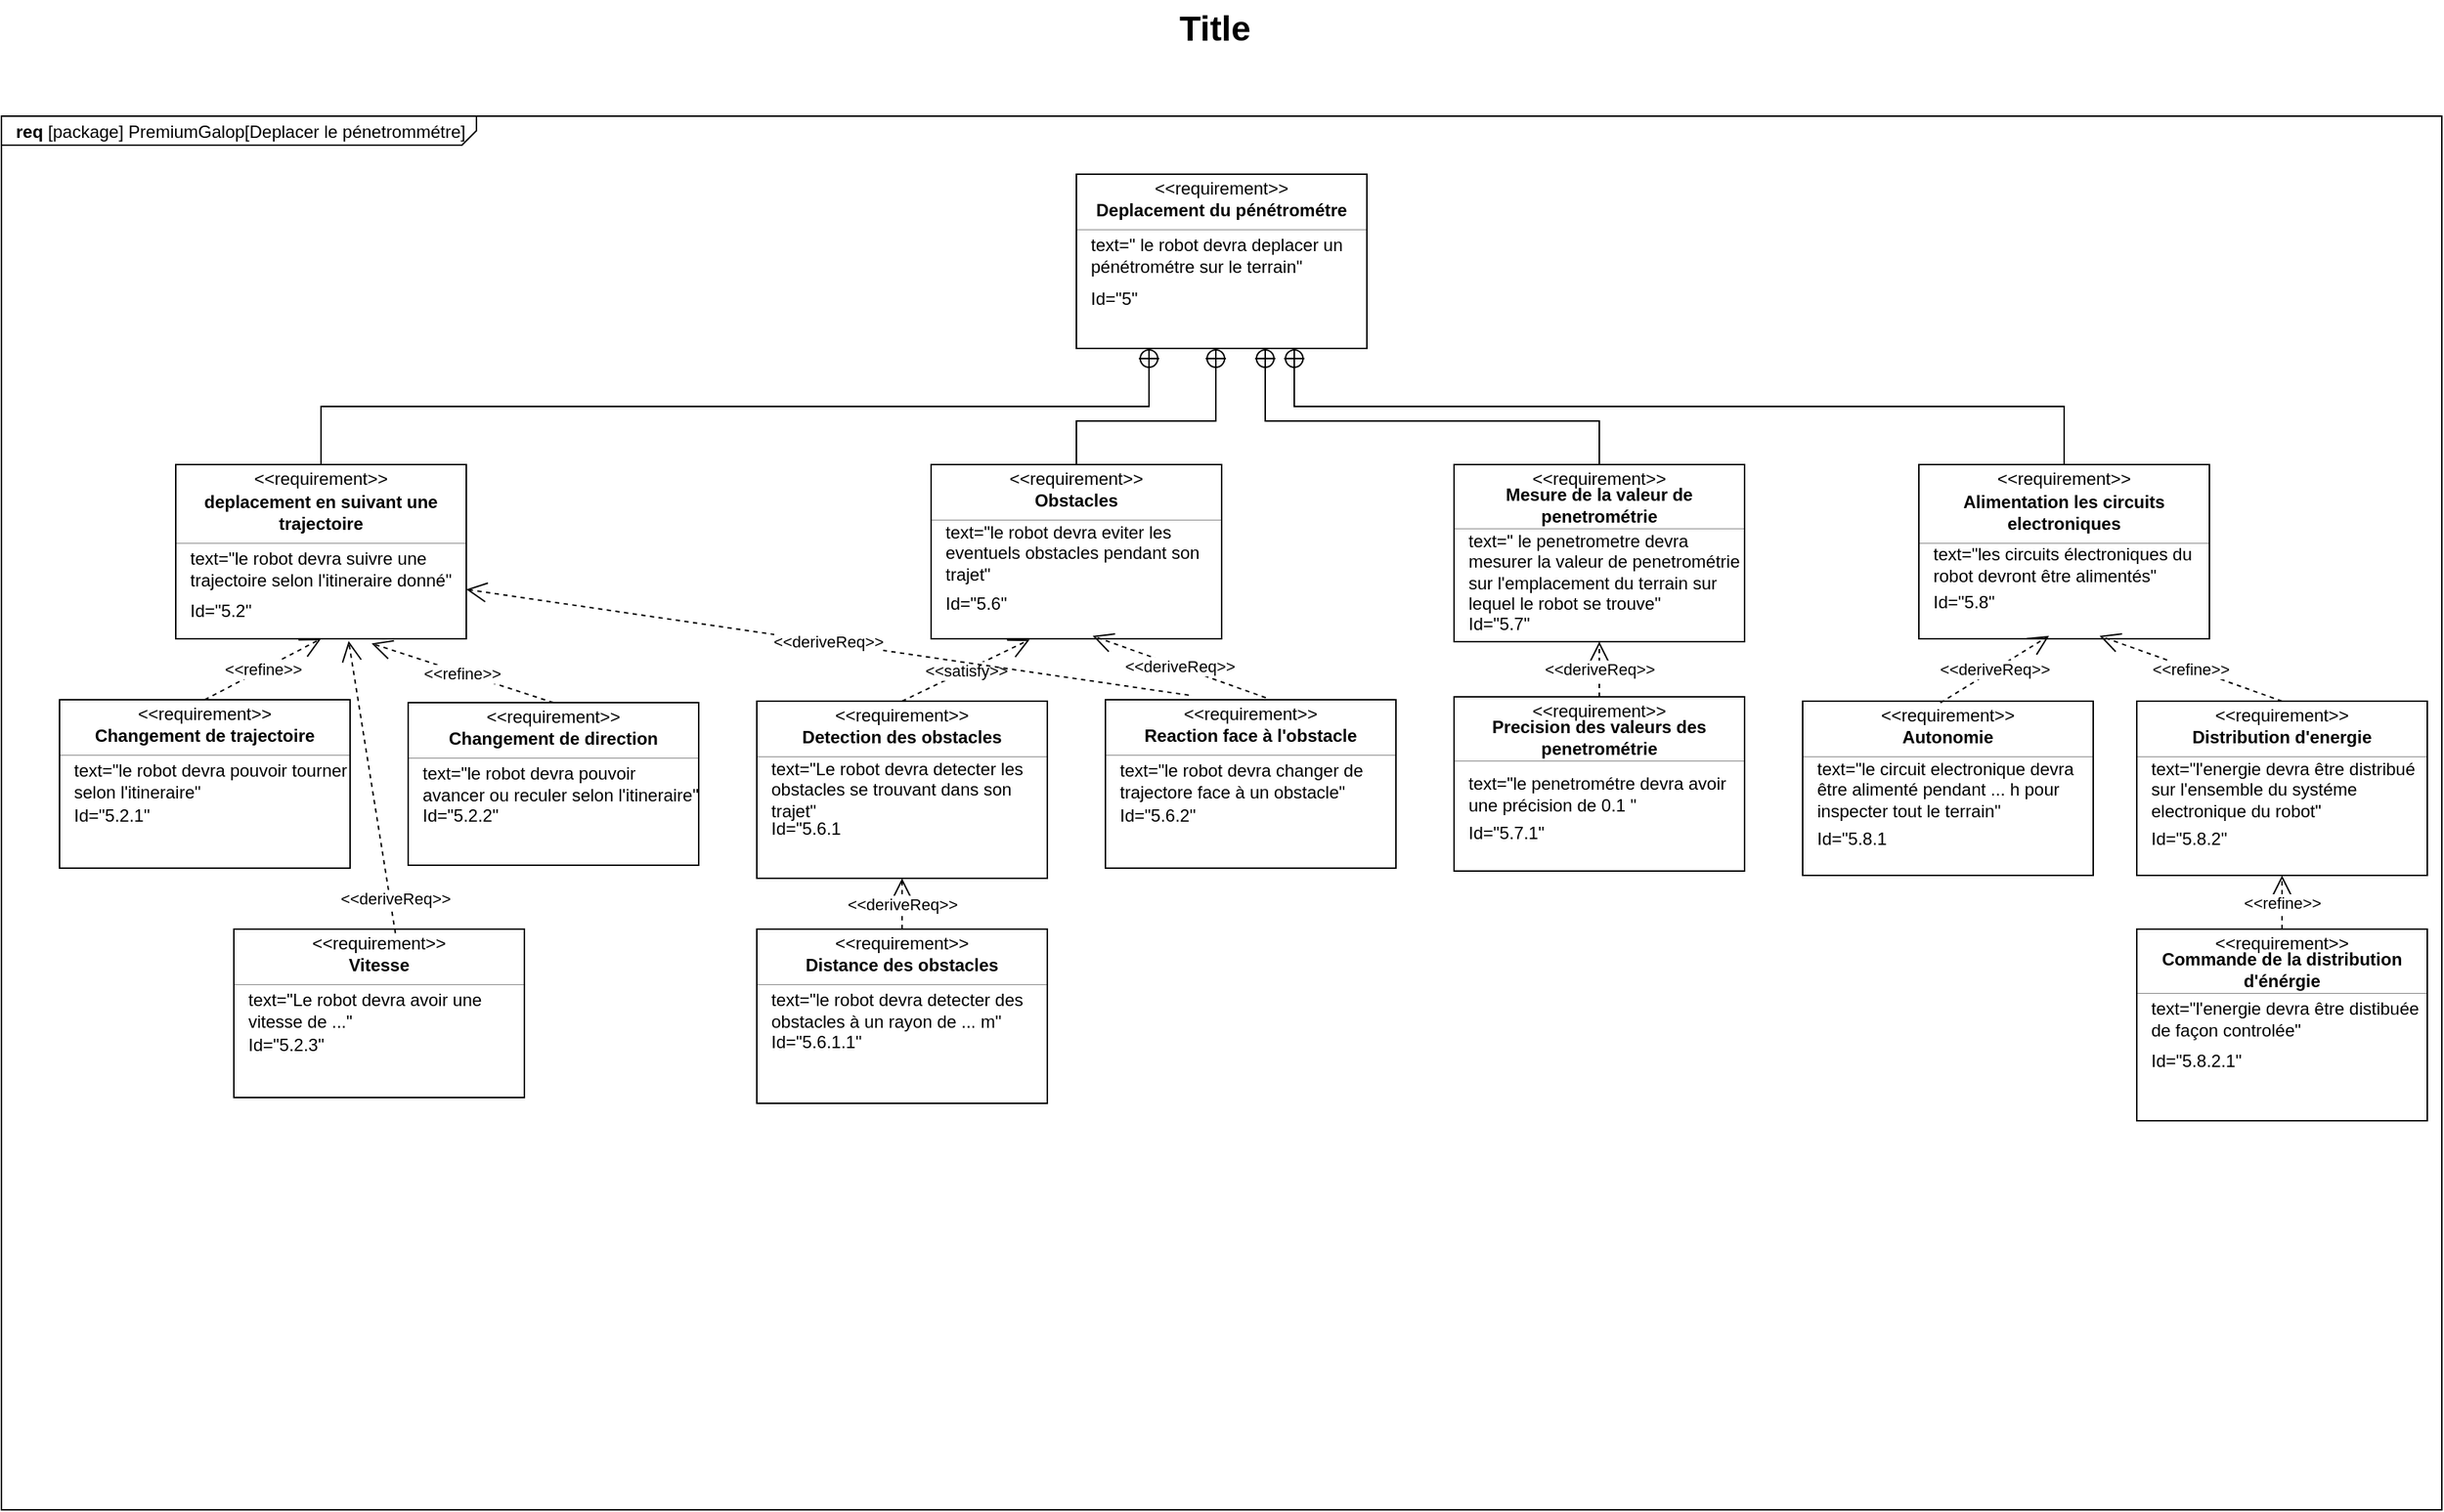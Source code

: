 <mxfile version="26.0.6">
  <diagram name="Page-1" id="929967ad-93f9-6ef4-fab6-5d389245f69c">
    <mxGraphModel dx="1674" dy="772" grid="1" gridSize="10" guides="1" tooltips="1" connect="1" arrows="1" fold="1" page="1" pageScale="1.5" pageWidth="1169" pageHeight="826" background="none" math="0" shadow="0">
      <root>
        <mxCell id="0" style=";html=1;" />
        <mxCell id="1" style=";html=1;" parent="0" />
        <mxCell id="1672d66443f91eb5-1" value="&lt;p style=&quot;margin: 0px ; margin-top: 4px ; margin-left: 10px ; text-align: left&quot;&gt;&lt;b&gt;req&lt;/b&gt;&amp;nbsp;[package] PremiumGalop[Deplacer le pénetrommétre]&lt;/p&gt;" style="html=1;strokeWidth=1;shape=mxgraph.sysml.package;html=1;overflow=fill;whiteSpace=wrap;fillColor=none;gradientColor=none;fontSize=12;align=center;labelX=327.64;" parent="1" vertex="1">
          <mxGeometry x="40" y="120" width="1680" height="960" as="geometry" />
        </mxCell>
        <mxCell id="1672d66443f91eb5-23" value="Title" style="text;strokeColor=none;fillColor=none;html=1;fontSize=24;fontStyle=1;verticalAlign=middle;align=center;" parent="1" vertex="1">
          <mxGeometry x="120" y="40" width="1510" height="40" as="geometry" />
        </mxCell>
        <mxCell id="hHE1MnVIrnI3_nqOoeLc-1" value="" style="fontStyle=1;align=center;verticalAlign=middle;childLayout=stackLayout;horizontal=1;horizontalStack=0;resizeParent=1;resizeParentMax=0;resizeLast=0;marginBottom=0;" parent="1" vertex="1">
          <mxGeometry x="780" y="160" width="200" height="120" as="geometry" />
        </mxCell>
        <mxCell id="hHE1MnVIrnI3_nqOoeLc-2" value="&amp;lt;&amp;lt;requirement&amp;gt;&amp;gt;" style="html=1;align=center;spacing=0;verticalAlign=middle;strokeColor=none;fillColor=none;whiteSpace=wrap;spacingTop=3;" parent="hHE1MnVIrnI3_nqOoeLc-1" vertex="1">
          <mxGeometry width="200" height="16" as="geometry" />
        </mxCell>
        <mxCell id="hHE1MnVIrnI3_nqOoeLc-3" value="Deplacement du pénétrométre" style="html=1;align=center;spacing=0;verticalAlign=middle;strokeColor=none;fillColor=none;whiteSpace=wrap;fontStyle=1" parent="hHE1MnVIrnI3_nqOoeLc-1" vertex="1">
          <mxGeometry y="16" width="200" height="18" as="geometry" />
        </mxCell>
        <mxCell id="hHE1MnVIrnI3_nqOoeLc-4" value="" style="line;strokeWidth=0.25;fillColor=none;align=left;verticalAlign=middle;spacingTop=-1;spacingLeft=3;spacingRight=3;rotatable=0;labelPosition=right;points=[];portConstraint=eastwest;" parent="hHE1MnVIrnI3_nqOoeLc-1" vertex="1">
          <mxGeometry y="34" width="200" height="8" as="geometry" />
        </mxCell>
        <mxCell id="hHE1MnVIrnI3_nqOoeLc-5" value="text=&quot; le robot devra deplacer un pénétrométre sur le terrain&quot;" style="html=1;align=left;spacing=0;verticalAlign=middle;strokeColor=none;fillColor=none;whiteSpace=wrap;spacingLeft=10;" parent="hHE1MnVIrnI3_nqOoeLc-1" vertex="1">
          <mxGeometry y="42" width="200" height="28" as="geometry" />
        </mxCell>
        <mxCell id="hHE1MnVIrnI3_nqOoeLc-6" value="Id=&quot;5&quot;" style="html=1;align=left;spacing=0;verticalAlign=middle;strokeColor=none;fillColor=none;whiteSpace=wrap;spacingLeft=10;" parent="hHE1MnVIrnI3_nqOoeLc-1" vertex="1">
          <mxGeometry y="70" width="200" height="32" as="geometry" />
        </mxCell>
        <mxCell id="hHE1MnVIrnI3_nqOoeLc-7" value="" style="html=1;align=center;spacing=0;verticalAlign=middle;strokeColor=none;fillColor=none;whiteSpace=wrap;" parent="hHE1MnVIrnI3_nqOoeLc-1" vertex="1">
          <mxGeometry y="102" width="200" height="18" as="geometry" />
        </mxCell>
        <mxCell id="hHE1MnVIrnI3_nqOoeLc-8" value="" style="fontStyle=1;align=center;verticalAlign=middle;childLayout=stackLayout;horizontal=1;horizontalStack=0;resizeParent=1;resizeParentMax=0;resizeLast=0;marginBottom=0;" parent="1" vertex="1">
          <mxGeometry x="160" y="360" width="200" height="120" as="geometry" />
        </mxCell>
        <mxCell id="hHE1MnVIrnI3_nqOoeLc-9" value="&amp;lt;&amp;lt;requirement&amp;gt;&amp;gt;" style="html=1;align=center;spacing=0;verticalAlign=middle;strokeColor=none;fillColor=none;whiteSpace=wrap;spacingTop=3;" parent="hHE1MnVIrnI3_nqOoeLc-8" vertex="1">
          <mxGeometry width="200" height="16" as="geometry" />
        </mxCell>
        <mxCell id="hHE1MnVIrnI3_nqOoeLc-10" value="deplacement en suivant une trajectoire" style="html=1;align=center;spacing=0;verticalAlign=middle;strokeColor=none;fillColor=none;whiteSpace=wrap;fontStyle=1" parent="hHE1MnVIrnI3_nqOoeLc-8" vertex="1">
          <mxGeometry y="16" width="200" height="34" as="geometry" />
        </mxCell>
        <mxCell id="hHE1MnVIrnI3_nqOoeLc-11" value="" style="line;strokeWidth=0.25;fillColor=none;align=left;verticalAlign=middle;spacingTop=-1;spacingLeft=3;spacingRight=3;rotatable=0;labelPosition=right;points=[];portConstraint=eastwest;" parent="hHE1MnVIrnI3_nqOoeLc-8" vertex="1">
          <mxGeometry y="50" width="200" height="8" as="geometry" />
        </mxCell>
        <mxCell id="hHE1MnVIrnI3_nqOoeLc-12" value="text=&quot;le robot devra suivre une trajectoire selon l&#39;itineraire donné&quot;" style="html=1;align=left;spacing=0;verticalAlign=middle;strokeColor=none;fillColor=none;whiteSpace=wrap;spacingLeft=10;" parent="hHE1MnVIrnI3_nqOoeLc-8" vertex="1">
          <mxGeometry y="58" width="200" height="28" as="geometry" />
        </mxCell>
        <mxCell id="hHE1MnVIrnI3_nqOoeLc-13" value="Id=&quot;5.2&quot;" style="html=1;align=left;spacing=0;verticalAlign=middle;strokeColor=none;fillColor=none;whiteSpace=wrap;spacingLeft=10;" parent="hHE1MnVIrnI3_nqOoeLc-8" vertex="1">
          <mxGeometry y="86" width="200" height="30" as="geometry" />
        </mxCell>
        <mxCell id="hHE1MnVIrnI3_nqOoeLc-14" value="" style="html=1;align=center;spacing=0;verticalAlign=middle;strokeColor=none;fillColor=none;whiteSpace=wrap;" parent="hHE1MnVIrnI3_nqOoeLc-8" vertex="1">
          <mxGeometry y="116" width="200" height="4" as="geometry" />
        </mxCell>
        <mxCell id="hHE1MnVIrnI3_nqOoeLc-15" value="" style="fontStyle=1;align=center;verticalAlign=middle;childLayout=stackLayout;horizontal=1;horizontalStack=0;resizeParent=1;resizeParentMax=0;resizeLast=0;marginBottom=0;" parent="1" vertex="1">
          <mxGeometry x="680" y="360" width="200" height="120" as="geometry" />
        </mxCell>
        <mxCell id="hHE1MnVIrnI3_nqOoeLc-16" value="&amp;lt;&amp;lt;requirement&amp;gt;&amp;gt;" style="html=1;align=center;spacing=0;verticalAlign=middle;strokeColor=none;fillColor=none;whiteSpace=wrap;spacingTop=3;" parent="hHE1MnVIrnI3_nqOoeLc-15" vertex="1">
          <mxGeometry width="200" height="16" as="geometry" />
        </mxCell>
        <mxCell id="hHE1MnVIrnI3_nqOoeLc-17" value="Obstacles" style="html=1;align=center;spacing=0;verticalAlign=middle;strokeColor=none;fillColor=none;whiteSpace=wrap;fontStyle=1" parent="hHE1MnVIrnI3_nqOoeLc-15" vertex="1">
          <mxGeometry y="16" width="200" height="18" as="geometry" />
        </mxCell>
        <mxCell id="hHE1MnVIrnI3_nqOoeLc-18" value="" style="line;strokeWidth=0.25;fillColor=none;align=left;verticalAlign=middle;spacingTop=-1;spacingLeft=3;spacingRight=3;rotatable=0;labelPosition=right;points=[];portConstraint=eastwest;" parent="hHE1MnVIrnI3_nqOoeLc-15" vertex="1">
          <mxGeometry y="34" width="200" height="8" as="geometry" />
        </mxCell>
        <mxCell id="hHE1MnVIrnI3_nqOoeLc-19" value="text=&quot;le robot devra eviter les eventuels obstacles pendant son trajet&quot;" style="html=1;align=left;spacing=0;verticalAlign=middle;strokeColor=none;fillColor=none;whiteSpace=wrap;spacingLeft=10;" parent="hHE1MnVIrnI3_nqOoeLc-15" vertex="1">
          <mxGeometry y="42" width="200" height="38" as="geometry" />
        </mxCell>
        <mxCell id="hHE1MnVIrnI3_nqOoeLc-20" value="Id=&quot;5.6&quot;" style="html=1;align=left;spacing=0;verticalAlign=middle;strokeColor=none;fillColor=none;whiteSpace=wrap;spacingLeft=10;" parent="hHE1MnVIrnI3_nqOoeLc-15" vertex="1">
          <mxGeometry y="80" width="200" height="32" as="geometry" />
        </mxCell>
        <mxCell id="hHE1MnVIrnI3_nqOoeLc-21" value="" style="html=1;align=center;spacing=0;verticalAlign=middle;strokeColor=none;fillColor=none;whiteSpace=wrap;" parent="hHE1MnVIrnI3_nqOoeLc-15" vertex="1">
          <mxGeometry y="112" width="200" height="8" as="geometry" />
        </mxCell>
        <mxCell id="hHE1MnVIrnI3_nqOoeLc-22" value="" style="fontStyle=1;align=center;verticalAlign=middle;childLayout=stackLayout;horizontal=1;horizontalStack=0;resizeParent=1;resizeParentMax=0;resizeLast=0;marginBottom=0;" parent="1" vertex="1">
          <mxGeometry x="1040" y="360" width="200" height="122" as="geometry" />
        </mxCell>
        <mxCell id="hHE1MnVIrnI3_nqOoeLc-23" value="&amp;lt;&amp;lt;requirement&amp;gt;&amp;gt;" style="html=1;align=center;spacing=0;verticalAlign=middle;strokeColor=none;fillColor=none;whiteSpace=wrap;spacingTop=3;" parent="hHE1MnVIrnI3_nqOoeLc-22" vertex="1">
          <mxGeometry width="200" height="16" as="geometry" />
        </mxCell>
        <mxCell id="hHE1MnVIrnI3_nqOoeLc-24" value="Mesure de la valeur de penetrométrie" style="html=1;align=center;spacing=0;verticalAlign=middle;strokeColor=none;fillColor=none;whiteSpace=wrap;fontStyle=1" parent="hHE1MnVIrnI3_nqOoeLc-22" vertex="1">
          <mxGeometry y="16" width="200" height="24" as="geometry" />
        </mxCell>
        <mxCell id="hHE1MnVIrnI3_nqOoeLc-25" value="" style="line;strokeWidth=0.25;fillColor=none;align=left;verticalAlign=middle;spacingTop=-1;spacingLeft=3;spacingRight=3;rotatable=0;labelPosition=right;points=[];portConstraint=eastwest;" parent="hHE1MnVIrnI3_nqOoeLc-22" vertex="1">
          <mxGeometry y="40" width="200" height="8" as="geometry" />
        </mxCell>
        <mxCell id="hHE1MnVIrnI3_nqOoeLc-26" value="text=&quot; le penetrometre devra mesurer la valeur de penetrométrie sur l&#39;emplacement du terrain sur lequel le robot se trouve&quot;" style="html=1;align=left;spacing=0;verticalAlign=middle;strokeColor=none;fillColor=none;whiteSpace=wrap;spacingLeft=10;" parent="hHE1MnVIrnI3_nqOoeLc-22" vertex="1">
          <mxGeometry y="48" width="200" height="52" as="geometry" />
        </mxCell>
        <mxCell id="hHE1MnVIrnI3_nqOoeLc-27" value="Id=&quot;5.7&quot;" style="html=1;align=left;spacing=0;verticalAlign=middle;strokeColor=none;fillColor=none;whiteSpace=wrap;spacingLeft=10;" parent="hHE1MnVIrnI3_nqOoeLc-22" vertex="1">
          <mxGeometry y="100" width="200" height="20" as="geometry" />
        </mxCell>
        <mxCell id="hHE1MnVIrnI3_nqOoeLc-28" value="" style="html=1;align=center;spacing=0;verticalAlign=middle;strokeColor=none;fillColor=none;whiteSpace=wrap;" parent="hHE1MnVIrnI3_nqOoeLc-22" vertex="1">
          <mxGeometry y="120" width="200" height="2" as="geometry" />
        </mxCell>
        <mxCell id="hHE1MnVIrnI3_nqOoeLc-30" value="" style="fontStyle=1;align=center;verticalAlign=middle;childLayout=stackLayout;horizontal=1;horizontalStack=0;resizeParent=1;resizeParentMax=0;resizeLast=0;marginBottom=0;" parent="1" vertex="1">
          <mxGeometry x="1360" y="360" width="200" height="120" as="geometry" />
        </mxCell>
        <mxCell id="hHE1MnVIrnI3_nqOoeLc-31" value="&amp;lt;&amp;lt;requirement&amp;gt;&amp;gt;" style="html=1;align=center;spacing=0;verticalAlign=middle;strokeColor=none;fillColor=none;whiteSpace=wrap;spacingTop=3;" parent="hHE1MnVIrnI3_nqOoeLc-30" vertex="1">
          <mxGeometry width="200" height="16" as="geometry" />
        </mxCell>
        <mxCell id="hHE1MnVIrnI3_nqOoeLc-32" value="Alimentation les circuits electroniques" style="html=1;align=center;spacing=0;verticalAlign=middle;strokeColor=none;fillColor=none;whiteSpace=wrap;fontStyle=1" parent="hHE1MnVIrnI3_nqOoeLc-30" vertex="1">
          <mxGeometry y="16" width="200" height="34" as="geometry" />
        </mxCell>
        <mxCell id="hHE1MnVIrnI3_nqOoeLc-33" value="" style="line;strokeWidth=0.25;fillColor=none;align=left;verticalAlign=middle;spacingTop=-1;spacingLeft=3;spacingRight=3;rotatable=0;labelPosition=right;points=[];portConstraint=eastwest;" parent="hHE1MnVIrnI3_nqOoeLc-30" vertex="1">
          <mxGeometry y="50" width="200" height="8" as="geometry" />
        </mxCell>
        <mxCell id="hHE1MnVIrnI3_nqOoeLc-34" value="text=&quot;les circuits électroniques du robot devront être alimentés&quot;" style="html=1;align=left;spacing=0;verticalAlign=middle;strokeColor=none;fillColor=none;whiteSpace=wrap;spacingLeft=10;" parent="hHE1MnVIrnI3_nqOoeLc-30" vertex="1">
          <mxGeometry y="58" width="200" height="22" as="geometry" />
        </mxCell>
        <mxCell id="hHE1MnVIrnI3_nqOoeLc-35" value="Id=&quot;5.8&quot;" style="html=1;align=left;spacing=0;verticalAlign=middle;strokeColor=none;fillColor=none;whiteSpace=wrap;spacingLeft=10;" parent="hHE1MnVIrnI3_nqOoeLc-30" vertex="1">
          <mxGeometry y="80" width="200" height="30" as="geometry" />
        </mxCell>
        <mxCell id="hHE1MnVIrnI3_nqOoeLc-36" value="" style="html=1;align=center;spacing=0;verticalAlign=middle;strokeColor=none;fillColor=none;whiteSpace=wrap;" parent="hHE1MnVIrnI3_nqOoeLc-30" vertex="1">
          <mxGeometry y="110" width="200" height="10" as="geometry" />
        </mxCell>
        <mxCell id="hHE1MnVIrnI3_nqOoeLc-38" value="" style="fontStyle=1;align=center;verticalAlign=middle;childLayout=stackLayout;horizontal=1;horizontalStack=0;resizeParent=1;resizeParentMax=0;resizeLast=0;marginBottom=0;" parent="1" vertex="1">
          <mxGeometry x="560" y="680" width="200" height="120" as="geometry" />
        </mxCell>
        <mxCell id="hHE1MnVIrnI3_nqOoeLc-39" value="&amp;lt;&amp;lt;requirement&amp;gt;&amp;gt;" style="html=1;align=center;spacing=0;verticalAlign=middle;strokeColor=none;fillColor=none;whiteSpace=wrap;spacingTop=3;" parent="hHE1MnVIrnI3_nqOoeLc-38" vertex="1">
          <mxGeometry width="200" height="16" as="geometry" />
        </mxCell>
        <mxCell id="hHE1MnVIrnI3_nqOoeLc-40" value="Distance des obstacles" style="html=1;align=center;spacing=0;verticalAlign=middle;strokeColor=none;fillColor=none;whiteSpace=wrap;fontStyle=1" parent="hHE1MnVIrnI3_nqOoeLc-38" vertex="1">
          <mxGeometry y="16" width="200" height="18" as="geometry" />
        </mxCell>
        <mxCell id="hHE1MnVIrnI3_nqOoeLc-41" value="" style="line;strokeWidth=0.25;fillColor=none;align=left;verticalAlign=middle;spacingTop=-1;spacingLeft=3;spacingRight=3;rotatable=0;labelPosition=right;points=[];portConstraint=eastwest;" parent="hHE1MnVIrnI3_nqOoeLc-38" vertex="1">
          <mxGeometry y="34" width="200" height="8" as="geometry" />
        </mxCell>
        <mxCell id="hHE1MnVIrnI3_nqOoeLc-42" value="text=&quot;le robot devra detecter des obstacles à un rayon de ... m&quot;" style="html=1;align=left;spacing=0;verticalAlign=middle;strokeColor=none;fillColor=none;whiteSpace=wrap;spacingLeft=10;" parent="hHE1MnVIrnI3_nqOoeLc-38" vertex="1">
          <mxGeometry y="42" width="200" height="28" as="geometry" />
        </mxCell>
        <mxCell id="hHE1MnVIrnI3_nqOoeLc-43" value="Id=&quot;5.6.1.1&quot;" style="html=1;align=left;spacing=0;verticalAlign=middle;strokeColor=none;fillColor=none;whiteSpace=wrap;spacingLeft=10;" parent="hHE1MnVIrnI3_nqOoeLc-38" vertex="1">
          <mxGeometry y="70" width="200" height="16" as="geometry" />
        </mxCell>
        <mxCell id="hHE1MnVIrnI3_nqOoeLc-44" value="" style="html=1;align=center;spacing=0;verticalAlign=middle;strokeColor=none;fillColor=none;whiteSpace=wrap;" parent="hHE1MnVIrnI3_nqOoeLc-38" vertex="1">
          <mxGeometry y="86" width="200" height="34" as="geometry" />
        </mxCell>
        <mxCell id="J1DFRAQzbUZdvanrdbl8-56" style="edgeStyle=orthogonalEdgeStyle;rounded=0;orthogonalLoop=1;jettySize=auto;html=1;exitX=0.5;exitY=1;exitDx=0;exitDy=0;" parent="hHE1MnVIrnI3_nqOoeLc-38" source="hHE1MnVIrnI3_nqOoeLc-43" target="hHE1MnVIrnI3_nqOoeLc-43" edge="1">
          <mxGeometry relative="1" as="geometry" />
        </mxCell>
        <mxCell id="hHE1MnVIrnI3_nqOoeLc-45" value="" style="fontStyle=1;align=center;verticalAlign=middle;childLayout=stackLayout;horizontal=1;horizontalStack=0;resizeParent=1;resizeParentMax=0;resizeLast=0;marginBottom=0;" parent="1" vertex="1">
          <mxGeometry x="1040" y="520" width="200" height="120" as="geometry" />
        </mxCell>
        <mxCell id="hHE1MnVIrnI3_nqOoeLc-46" value="&amp;lt;&amp;lt;requirement&amp;gt;&amp;gt;" style="html=1;align=center;spacing=0;verticalAlign=middle;strokeColor=none;fillColor=none;whiteSpace=wrap;spacingTop=3;" parent="hHE1MnVIrnI3_nqOoeLc-45" vertex="1">
          <mxGeometry width="200" height="16" as="geometry" />
        </mxCell>
        <mxCell id="hHE1MnVIrnI3_nqOoeLc-47" value="Precision des valeurs des penetrométrie" style="html=1;align=center;spacing=0;verticalAlign=middle;strokeColor=none;fillColor=none;whiteSpace=wrap;fontStyle=1" parent="hHE1MnVIrnI3_nqOoeLc-45" vertex="1">
          <mxGeometry y="16" width="200" height="24" as="geometry" />
        </mxCell>
        <mxCell id="hHE1MnVIrnI3_nqOoeLc-48" value="" style="line;strokeWidth=0.25;fillColor=none;align=left;verticalAlign=middle;spacingTop=-1;spacingLeft=3;spacingRight=3;rotatable=0;labelPosition=right;points=[];portConstraint=eastwest;" parent="hHE1MnVIrnI3_nqOoeLc-45" vertex="1">
          <mxGeometry y="40" width="200" height="8" as="geometry" />
        </mxCell>
        <mxCell id="hHE1MnVIrnI3_nqOoeLc-49" value="text=&quot;le penetrométre devra avoir une précision de 0.1 &quot;" style="html=1;align=left;spacing=0;verticalAlign=middle;strokeColor=none;fillColor=none;whiteSpace=wrap;spacingLeft=10;" parent="hHE1MnVIrnI3_nqOoeLc-45" vertex="1">
          <mxGeometry y="48" width="200" height="38" as="geometry" />
        </mxCell>
        <mxCell id="hHE1MnVIrnI3_nqOoeLc-50" value="Id=&quot;5.7.1&quot;" style="html=1;align=left;spacing=0;verticalAlign=middle;strokeColor=none;fillColor=none;whiteSpace=wrap;spacingLeft=10;" parent="hHE1MnVIrnI3_nqOoeLc-45" vertex="1">
          <mxGeometry y="86" width="200" height="16" as="geometry" />
        </mxCell>
        <mxCell id="hHE1MnVIrnI3_nqOoeLc-51" value="" style="html=1;align=center;spacing=0;verticalAlign=middle;strokeColor=none;fillColor=none;whiteSpace=wrap;" parent="hHE1MnVIrnI3_nqOoeLc-45" vertex="1">
          <mxGeometry y="102" width="200" height="18" as="geometry" />
        </mxCell>
        <mxCell id="hHE1MnVIrnI3_nqOoeLc-52" value="" style="fontStyle=1;align=center;verticalAlign=middle;childLayout=stackLayout;horizontal=1;horizontalStack=0;resizeParent=1;resizeParentMax=0;resizeLast=0;marginBottom=0;" parent="1" vertex="1">
          <mxGeometry x="560" y="523" width="200" height="122" as="geometry" />
        </mxCell>
        <mxCell id="hHE1MnVIrnI3_nqOoeLc-53" value="&amp;lt;&amp;lt;requirement&amp;gt;&amp;gt;" style="html=1;align=center;spacing=0;verticalAlign=middle;strokeColor=none;fillColor=none;whiteSpace=wrap;spacingTop=3;" parent="hHE1MnVIrnI3_nqOoeLc-52" vertex="1">
          <mxGeometry width="200" height="16" as="geometry" />
        </mxCell>
        <mxCell id="hHE1MnVIrnI3_nqOoeLc-54" value="Detection des obstacles" style="html=1;align=center;spacing=0;verticalAlign=middle;strokeColor=none;fillColor=none;whiteSpace=wrap;fontStyle=1" parent="hHE1MnVIrnI3_nqOoeLc-52" vertex="1">
          <mxGeometry y="16" width="200" height="18" as="geometry" />
        </mxCell>
        <mxCell id="hHE1MnVIrnI3_nqOoeLc-55" value="" style="line;strokeWidth=0.25;fillColor=none;align=left;verticalAlign=middle;spacingTop=-1;spacingLeft=3;spacingRight=3;rotatable=0;labelPosition=right;points=[];portConstraint=eastwest;" parent="hHE1MnVIrnI3_nqOoeLc-52" vertex="1">
          <mxGeometry y="34" width="200" height="8" as="geometry" />
        </mxCell>
        <mxCell id="hHE1MnVIrnI3_nqOoeLc-56" value="text=&quot;Le robot devra detecter les obstacles se trouvant dans son trajet&quot;" style="html=1;align=left;spacing=0;verticalAlign=middle;strokeColor=none;fillColor=none;whiteSpace=wrap;spacingLeft=10;" parent="hHE1MnVIrnI3_nqOoeLc-52" vertex="1">
          <mxGeometry y="42" width="200" height="38" as="geometry" />
        </mxCell>
        <mxCell id="hHE1MnVIrnI3_nqOoeLc-57" value="Id=&quot;5.6.1" style="html=1;align=left;spacing=0;verticalAlign=middle;strokeColor=none;fillColor=none;whiteSpace=wrap;spacingLeft=10;" parent="hHE1MnVIrnI3_nqOoeLc-52" vertex="1">
          <mxGeometry y="80" width="200" height="16" as="geometry" />
        </mxCell>
        <mxCell id="hHE1MnVIrnI3_nqOoeLc-58" value="" style="html=1;align=center;spacing=0;verticalAlign=middle;strokeColor=none;fillColor=none;whiteSpace=wrap;" parent="hHE1MnVIrnI3_nqOoeLc-52" vertex="1">
          <mxGeometry y="96" width="200" height="26" as="geometry" />
        </mxCell>
        <mxCell id="hHE1MnVIrnI3_nqOoeLc-59" value="" style="fontStyle=1;align=center;verticalAlign=middle;childLayout=stackLayout;horizontal=1;horizontalStack=0;resizeParent=1;resizeParentMax=0;resizeLast=0;marginBottom=0;" parent="1" vertex="1">
          <mxGeometry x="80" y="522" width="200" height="116" as="geometry" />
        </mxCell>
        <mxCell id="hHE1MnVIrnI3_nqOoeLc-60" value="&amp;lt;&amp;lt;requirement&amp;gt;&amp;gt;" style="html=1;align=center;spacing=0;verticalAlign=middle;strokeColor=none;fillColor=none;whiteSpace=wrap;spacingTop=3;" parent="hHE1MnVIrnI3_nqOoeLc-59" vertex="1">
          <mxGeometry width="200" height="16" as="geometry" />
        </mxCell>
        <mxCell id="hHE1MnVIrnI3_nqOoeLc-61" value="Changement de trajectoire" style="html=1;align=center;spacing=0;verticalAlign=middle;strokeColor=none;fillColor=none;whiteSpace=wrap;fontStyle=1" parent="hHE1MnVIrnI3_nqOoeLc-59" vertex="1">
          <mxGeometry y="16" width="200" height="18" as="geometry" />
        </mxCell>
        <mxCell id="hHE1MnVIrnI3_nqOoeLc-62" value="" style="line;strokeWidth=0.25;fillColor=none;align=left;verticalAlign=middle;spacingTop=-1;spacingLeft=3;spacingRight=3;rotatable=0;labelPosition=right;points=[];portConstraint=eastwest;" parent="hHE1MnVIrnI3_nqOoeLc-59" vertex="1">
          <mxGeometry y="34" width="200" height="8" as="geometry" />
        </mxCell>
        <mxCell id="hHE1MnVIrnI3_nqOoeLc-63" value="text=&quot;le robot devra pouvoir tourner selon l&#39;itineraire&quot;" style="html=1;align=left;spacing=0;verticalAlign=middle;strokeColor=none;fillColor=none;whiteSpace=wrap;spacingLeft=10;" parent="hHE1MnVIrnI3_nqOoeLc-59" vertex="1">
          <mxGeometry y="42" width="200" height="28" as="geometry" />
        </mxCell>
        <mxCell id="hHE1MnVIrnI3_nqOoeLc-64" value="Id=&quot;5.2.1&quot;" style="html=1;align=left;spacing=0;verticalAlign=middle;strokeColor=none;fillColor=none;whiteSpace=wrap;spacingLeft=10;" parent="hHE1MnVIrnI3_nqOoeLc-59" vertex="1">
          <mxGeometry y="70" width="200" height="20" as="geometry" />
        </mxCell>
        <mxCell id="hHE1MnVIrnI3_nqOoeLc-65" value="" style="html=1;align=center;spacing=0;verticalAlign=middle;strokeColor=none;fillColor=none;whiteSpace=wrap;" parent="hHE1MnVIrnI3_nqOoeLc-59" vertex="1">
          <mxGeometry y="90" width="200" height="26" as="geometry" />
        </mxCell>
        <mxCell id="hHE1MnVIrnI3_nqOoeLc-66" value="" style="fontStyle=1;align=center;verticalAlign=middle;childLayout=stackLayout;horizontal=1;horizontalStack=0;resizeParent=1;resizeParentMax=0;resizeLast=0;marginBottom=0;" parent="1" vertex="1">
          <mxGeometry x="320" y="524" width="200" height="112" as="geometry" />
        </mxCell>
        <mxCell id="hHE1MnVIrnI3_nqOoeLc-67" value="&amp;lt;&amp;lt;requirement&amp;gt;&amp;gt;" style="html=1;align=center;spacing=0;verticalAlign=middle;strokeColor=none;fillColor=none;whiteSpace=wrap;spacingTop=3;" parent="hHE1MnVIrnI3_nqOoeLc-66" vertex="1">
          <mxGeometry width="200" height="16" as="geometry" />
        </mxCell>
        <mxCell id="hHE1MnVIrnI3_nqOoeLc-68" value="Changement de direction" style="html=1;align=center;spacing=0;verticalAlign=middle;strokeColor=none;fillColor=none;whiteSpace=wrap;fontStyle=1" parent="hHE1MnVIrnI3_nqOoeLc-66" vertex="1">
          <mxGeometry y="16" width="200" height="18" as="geometry" />
        </mxCell>
        <mxCell id="hHE1MnVIrnI3_nqOoeLc-69" value="" style="line;strokeWidth=0.25;fillColor=none;align=left;verticalAlign=middle;spacingTop=-1;spacingLeft=3;spacingRight=3;rotatable=0;labelPosition=right;points=[];portConstraint=eastwest;" parent="hHE1MnVIrnI3_nqOoeLc-66" vertex="1">
          <mxGeometry y="34" width="200" height="8" as="geometry" />
        </mxCell>
        <mxCell id="hHE1MnVIrnI3_nqOoeLc-70" value="text=&quot;le robot devra pouvoir avancer ou reculer selon l&#39;itineraire&quot;" style="html=1;align=left;spacing=0;verticalAlign=middle;strokeColor=none;fillColor=none;whiteSpace=wrap;spacingLeft=10;" parent="hHE1MnVIrnI3_nqOoeLc-66" vertex="1">
          <mxGeometry y="42" width="200" height="28" as="geometry" />
        </mxCell>
        <mxCell id="hHE1MnVIrnI3_nqOoeLc-71" value="Id=&quot;5.2.2&quot;" style="html=1;align=left;spacing=0;verticalAlign=middle;strokeColor=none;fillColor=none;whiteSpace=wrap;spacingLeft=10;" parent="hHE1MnVIrnI3_nqOoeLc-66" vertex="1">
          <mxGeometry y="70" width="200" height="16" as="geometry" />
        </mxCell>
        <mxCell id="hHE1MnVIrnI3_nqOoeLc-72" value="" style="html=1;align=center;spacing=0;verticalAlign=middle;strokeColor=none;fillColor=none;whiteSpace=wrap;" parent="hHE1MnVIrnI3_nqOoeLc-66" vertex="1">
          <mxGeometry y="86" width="200" height="26" as="geometry" />
        </mxCell>
        <mxCell id="hHE1MnVIrnI3_nqOoeLc-83" value="" style="fontStyle=1;align=center;verticalAlign=middle;childLayout=stackLayout;horizontal=1;horizontalStack=0;resizeParent=1;resizeParentMax=0;resizeLast=0;marginBottom=0;" parent="1" vertex="1">
          <mxGeometry x="1280" y="523" width="200" height="120" as="geometry" />
        </mxCell>
        <mxCell id="hHE1MnVIrnI3_nqOoeLc-84" value="&amp;lt;&amp;lt;requirement&amp;gt;&amp;gt;" style="html=1;align=center;spacing=0;verticalAlign=middle;strokeColor=none;fillColor=none;whiteSpace=wrap;spacingTop=3;" parent="hHE1MnVIrnI3_nqOoeLc-83" vertex="1">
          <mxGeometry width="200" height="16" as="geometry" />
        </mxCell>
        <mxCell id="hHE1MnVIrnI3_nqOoeLc-85" value="Autonomie" style="html=1;align=center;spacing=0;verticalAlign=middle;strokeColor=none;fillColor=none;whiteSpace=wrap;fontStyle=1" parent="hHE1MnVIrnI3_nqOoeLc-83" vertex="1">
          <mxGeometry y="16" width="200" height="18" as="geometry" />
        </mxCell>
        <mxCell id="hHE1MnVIrnI3_nqOoeLc-86" value="" style="line;strokeWidth=0.25;fillColor=none;align=left;verticalAlign=middle;spacingTop=-1;spacingLeft=3;spacingRight=3;rotatable=0;labelPosition=right;points=[];portConstraint=eastwest;" parent="hHE1MnVIrnI3_nqOoeLc-83" vertex="1">
          <mxGeometry y="34" width="200" height="8" as="geometry" />
        </mxCell>
        <mxCell id="hHE1MnVIrnI3_nqOoeLc-87" value="text=&quot;le circuit electronique devra être alimenté pendant ... h pour inspecter tout le terrain&quot;" style="html=1;align=left;spacing=0;verticalAlign=middle;strokeColor=none;fillColor=none;whiteSpace=wrap;spacingLeft=10;" parent="hHE1MnVIrnI3_nqOoeLc-83" vertex="1">
          <mxGeometry y="42" width="200" height="38" as="geometry" />
        </mxCell>
        <mxCell id="hHE1MnVIrnI3_nqOoeLc-88" value="Id=&quot;5.8.1" style="html=1;align=left;spacing=0;verticalAlign=middle;strokeColor=none;fillColor=none;whiteSpace=wrap;spacingLeft=10;" parent="hHE1MnVIrnI3_nqOoeLc-83" vertex="1">
          <mxGeometry y="80" width="200" height="30" as="geometry" />
        </mxCell>
        <mxCell id="hHE1MnVIrnI3_nqOoeLc-89" value="" style="html=1;align=center;spacing=0;verticalAlign=middle;strokeColor=none;fillColor=none;whiteSpace=wrap;" parent="hHE1MnVIrnI3_nqOoeLc-83" vertex="1">
          <mxGeometry y="110" width="200" height="10" as="geometry" />
        </mxCell>
        <mxCell id="J1DFRAQzbUZdvanrdbl8-3" value="" style="fontStyle=1;align=center;verticalAlign=middle;childLayout=stackLayout;horizontal=1;horizontalStack=0;resizeParent=1;resizeParentMax=0;resizeLast=0;marginBottom=0;" parent="1" vertex="1">
          <mxGeometry x="1510" y="523" width="200" height="120" as="geometry" />
        </mxCell>
        <mxCell id="J1DFRAQzbUZdvanrdbl8-4" value="&amp;lt;&amp;lt;requirement&amp;gt;&amp;gt;" style="html=1;align=center;spacing=0;verticalAlign=middle;strokeColor=none;fillColor=none;whiteSpace=wrap;spacingTop=3;" parent="J1DFRAQzbUZdvanrdbl8-3" vertex="1">
          <mxGeometry width="200" height="16" as="geometry" />
        </mxCell>
        <mxCell id="J1DFRAQzbUZdvanrdbl8-5" value="Distribution d&#39;energie" style="html=1;align=center;spacing=0;verticalAlign=middle;strokeColor=none;fillColor=none;whiteSpace=wrap;fontStyle=1" parent="J1DFRAQzbUZdvanrdbl8-3" vertex="1">
          <mxGeometry y="16" width="200" height="18" as="geometry" />
        </mxCell>
        <mxCell id="J1DFRAQzbUZdvanrdbl8-6" value="" style="line;strokeWidth=0.25;fillColor=none;align=left;verticalAlign=middle;spacingTop=-1;spacingLeft=3;spacingRight=3;rotatable=0;labelPosition=right;points=[];portConstraint=eastwest;" parent="J1DFRAQzbUZdvanrdbl8-3" vertex="1">
          <mxGeometry y="34" width="200" height="8" as="geometry" />
        </mxCell>
        <mxCell id="J1DFRAQzbUZdvanrdbl8-7" value="text=&quot;l&#39;energie devra être distribué sur l&#39;ensemble du systéme electronique du robot&quot;" style="html=1;align=left;spacing=0;verticalAlign=middle;strokeColor=none;fillColor=none;whiteSpace=wrap;spacingLeft=10;" parent="J1DFRAQzbUZdvanrdbl8-3" vertex="1">
          <mxGeometry y="42" width="200" height="38" as="geometry" />
        </mxCell>
        <mxCell id="J1DFRAQzbUZdvanrdbl8-8" value="Id=&quot;5.8.2&quot;" style="html=1;align=left;spacing=0;verticalAlign=middle;strokeColor=none;fillColor=none;whiteSpace=wrap;spacingLeft=10;" parent="J1DFRAQzbUZdvanrdbl8-3" vertex="1">
          <mxGeometry y="80" width="200" height="30" as="geometry" />
        </mxCell>
        <mxCell id="J1DFRAQzbUZdvanrdbl8-9" value="" style="html=1;align=center;spacing=0;verticalAlign=middle;strokeColor=none;fillColor=none;whiteSpace=wrap;" parent="J1DFRAQzbUZdvanrdbl8-3" vertex="1">
          <mxGeometry y="110" width="200" height="10" as="geometry" />
        </mxCell>
        <mxCell id="J1DFRAQzbUZdvanrdbl8-11" value="" style="fontStyle=1;align=center;verticalAlign=middle;childLayout=stackLayout;horizontal=1;horizontalStack=0;resizeParent=1;resizeParentMax=0;resizeLast=0;marginBottom=0;" parent="1" vertex="1">
          <mxGeometry x="200" y="680" width="200" height="116" as="geometry" />
        </mxCell>
        <mxCell id="J1DFRAQzbUZdvanrdbl8-12" value="&amp;lt;&amp;lt;requirement&amp;gt;&amp;gt;" style="html=1;align=center;spacing=0;verticalAlign=middle;strokeColor=none;fillColor=none;whiteSpace=wrap;spacingTop=3;" parent="J1DFRAQzbUZdvanrdbl8-11" vertex="1">
          <mxGeometry width="200" height="16" as="geometry" />
        </mxCell>
        <mxCell id="J1DFRAQzbUZdvanrdbl8-13" value="Vitesse" style="html=1;align=center;spacing=0;verticalAlign=middle;strokeColor=none;fillColor=none;whiteSpace=wrap;fontStyle=1" parent="J1DFRAQzbUZdvanrdbl8-11" vertex="1">
          <mxGeometry y="16" width="200" height="18" as="geometry" />
        </mxCell>
        <mxCell id="J1DFRAQzbUZdvanrdbl8-14" value="" style="line;strokeWidth=0.25;fillColor=none;align=left;verticalAlign=middle;spacingTop=-1;spacingLeft=3;spacingRight=3;rotatable=0;labelPosition=right;points=[];portConstraint=eastwest;" parent="J1DFRAQzbUZdvanrdbl8-11" vertex="1">
          <mxGeometry y="34" width="200" height="8" as="geometry" />
        </mxCell>
        <mxCell id="J1DFRAQzbUZdvanrdbl8-15" value="text=&quot;Le robot devra avoir une vitesse de ...&quot;" style="html=1;align=left;spacing=0;verticalAlign=middle;strokeColor=none;fillColor=none;whiteSpace=wrap;spacingLeft=10;" parent="J1DFRAQzbUZdvanrdbl8-11" vertex="1">
          <mxGeometry y="42" width="200" height="28" as="geometry" />
        </mxCell>
        <mxCell id="J1DFRAQzbUZdvanrdbl8-16" value="Id=&quot;5.2.3&quot;" style="html=1;align=left;spacing=0;verticalAlign=middle;strokeColor=none;fillColor=none;whiteSpace=wrap;spacingLeft=10;" parent="J1DFRAQzbUZdvanrdbl8-11" vertex="1">
          <mxGeometry y="70" width="200" height="20" as="geometry" />
        </mxCell>
        <mxCell id="J1DFRAQzbUZdvanrdbl8-17" value="" style="html=1;align=center;spacing=0;verticalAlign=middle;strokeColor=none;fillColor=none;whiteSpace=wrap;" parent="J1DFRAQzbUZdvanrdbl8-11" vertex="1">
          <mxGeometry y="90" width="200" height="26" as="geometry" />
        </mxCell>
        <mxCell id="J1DFRAQzbUZdvanrdbl8-18" value="" style="fontStyle=1;align=center;verticalAlign=middle;childLayout=stackLayout;horizontal=1;horizontalStack=0;resizeParent=1;resizeParentMax=0;resizeLast=0;marginBottom=0;" parent="1" vertex="1">
          <mxGeometry x="800" y="522" width="200" height="116" as="geometry" />
        </mxCell>
        <mxCell id="J1DFRAQzbUZdvanrdbl8-19" value="&amp;lt;&amp;lt;requirement&amp;gt;&amp;gt;" style="html=1;align=center;spacing=0;verticalAlign=middle;strokeColor=none;fillColor=none;whiteSpace=wrap;spacingTop=3;" parent="J1DFRAQzbUZdvanrdbl8-18" vertex="1">
          <mxGeometry width="200" height="16" as="geometry" />
        </mxCell>
        <mxCell id="J1DFRAQzbUZdvanrdbl8-20" value="Reaction face à l&#39;obstacle" style="html=1;align=center;spacing=0;verticalAlign=middle;strokeColor=none;fillColor=none;whiteSpace=wrap;fontStyle=1" parent="J1DFRAQzbUZdvanrdbl8-18" vertex="1">
          <mxGeometry y="16" width="200" height="18" as="geometry" />
        </mxCell>
        <mxCell id="J1DFRAQzbUZdvanrdbl8-21" value="" style="line;strokeWidth=0.25;fillColor=none;align=left;verticalAlign=middle;spacingTop=-1;spacingLeft=3;spacingRight=3;rotatable=0;labelPosition=right;points=[];portConstraint=eastwest;" parent="J1DFRAQzbUZdvanrdbl8-18" vertex="1">
          <mxGeometry y="34" width="200" height="8" as="geometry" />
        </mxCell>
        <mxCell id="J1DFRAQzbUZdvanrdbl8-22" value="text=&quot;le robot devra changer de trajectore face à un obstacle&quot;" style="html=1;align=left;spacing=0;verticalAlign=middle;strokeColor=none;fillColor=none;whiteSpace=wrap;spacingLeft=10;" parent="J1DFRAQzbUZdvanrdbl8-18" vertex="1">
          <mxGeometry y="42" width="200" height="28" as="geometry" />
        </mxCell>
        <mxCell id="J1DFRAQzbUZdvanrdbl8-23" value="Id=&quot;5.6.2&lt;span style=&quot;background-color: transparent; color: light-dark(rgb(0, 0, 0), rgb(255, 255, 255));&quot;&gt;&quot;&lt;/span&gt;" style="html=1;align=left;spacing=0;verticalAlign=middle;strokeColor=none;fillColor=none;whiteSpace=wrap;spacingLeft=10;" parent="J1DFRAQzbUZdvanrdbl8-18" vertex="1">
          <mxGeometry y="70" width="200" height="20" as="geometry" />
        </mxCell>
        <mxCell id="J1DFRAQzbUZdvanrdbl8-24" value="" style="html=1;align=center;spacing=0;verticalAlign=middle;strokeColor=none;fillColor=none;whiteSpace=wrap;" parent="J1DFRAQzbUZdvanrdbl8-18" vertex="1">
          <mxGeometry y="90" width="200" height="26" as="geometry" />
        </mxCell>
        <mxCell id="J1DFRAQzbUZdvanrdbl8-29" value="" style="rounded=0;html=1;labelBackgroundColor=none;endArrow=none;edgeStyle=elbowEdgeStyle;elbow=vertical;startArrow=sysMLPackCont;startSize=12;exitX=0.25;exitY=1;exitDx=0;exitDy=0;" parent="1" source="hHE1MnVIrnI3_nqOoeLc-7" target="hHE1MnVIrnI3_nqOoeLc-9" edge="1">
          <mxGeometry relative="1" as="geometry">
            <mxPoint x="560.0" y="240" as="sourcePoint" />
            <mxPoint x="650" y="300" as="targetPoint" />
          </mxGeometry>
        </mxCell>
        <mxCell id="J1DFRAQzbUZdvanrdbl8-30" value="" style="rounded=0;html=1;labelBackgroundColor=none;endArrow=none;edgeStyle=elbowEdgeStyle;elbow=vertical;startArrow=sysMLPackCont;startSize=12;entryX=0.5;entryY=0;entryDx=0;entryDy=0;" parent="1" target="hHE1MnVIrnI3_nqOoeLc-16" edge="1">
          <mxGeometry relative="1" as="geometry">
            <mxPoint x="876" y="280" as="sourcePoint" />
            <mxPoint x="310" y="370" as="targetPoint" />
            <Array as="points">
              <mxPoint x="850" y="330" />
            </Array>
          </mxGeometry>
        </mxCell>
        <mxCell id="J1DFRAQzbUZdvanrdbl8-31" value="" style="rounded=0;html=1;labelBackgroundColor=none;endArrow=none;edgeStyle=elbowEdgeStyle;elbow=vertical;startArrow=sysMLPackCont;startSize=12;exitX=0.25;exitY=1;exitDx=0;exitDy=0;entryX=0.5;entryY=0;entryDx=0;entryDy=0;" parent="1" target="hHE1MnVIrnI3_nqOoeLc-23" edge="1">
          <mxGeometry relative="1" as="geometry">
            <mxPoint x="910" y="280" as="sourcePoint" />
            <mxPoint x="360" y="360" as="targetPoint" />
            <Array as="points">
              <mxPoint x="1040" y="330" />
            </Array>
          </mxGeometry>
        </mxCell>
        <mxCell id="J1DFRAQzbUZdvanrdbl8-32" value="" style="rounded=0;html=1;labelBackgroundColor=none;endArrow=none;edgeStyle=elbowEdgeStyle;elbow=vertical;startArrow=sysMLPackCont;startSize=12;exitX=0.75;exitY=1;exitDx=0;exitDy=0;entryX=0.5;entryY=0;entryDx=0;entryDy=0;" parent="1" source="hHE1MnVIrnI3_nqOoeLc-7" target="hHE1MnVIrnI3_nqOoeLc-31" edge="1">
          <mxGeometry relative="1" as="geometry">
            <mxPoint x="880" y="310" as="sourcePoint" />
            <mxPoint x="330" y="390" as="targetPoint" />
          </mxGeometry>
        </mxCell>
        <mxCell id="J1DFRAQzbUZdvanrdbl8-38" value="&amp;lt;&amp;lt;refine&amp;gt;&amp;gt;" style="endArrow=open;edgeStyle=none;endSize=12;dashed=1;html=1;rounded=0;exitX=0.5;exitY=0;exitDx=0;exitDy=0;entryX=0.5;entryY=1;entryDx=0;entryDy=0;" parent="1" source="hHE1MnVIrnI3_nqOoeLc-60" target="hHE1MnVIrnI3_nqOoeLc-14" edge="1">
          <mxGeometry relative="1" as="geometry">
            <mxPoint x="530" y="430" as="sourcePoint" />
            <mxPoint x="650" y="430" as="targetPoint" />
          </mxGeometry>
        </mxCell>
        <mxCell id="J1DFRAQzbUZdvanrdbl8-39" value="&amp;lt;&amp;lt;refine&amp;gt;&amp;gt;" style="endArrow=open;edgeStyle=none;endSize=12;dashed=1;html=1;rounded=0;exitX=0.5;exitY=0;exitDx=0;exitDy=0;entryX=0.674;entryY=1.804;entryDx=0;entryDy=0;entryPerimeter=0;" parent="1" source="hHE1MnVIrnI3_nqOoeLc-67" target="hHE1MnVIrnI3_nqOoeLc-14" edge="1">
          <mxGeometry relative="1" as="geometry">
            <mxPoint x="230" y="528" as="sourcePoint" />
            <mxPoint x="310" y="490" as="targetPoint" />
          </mxGeometry>
        </mxCell>
        <mxCell id="J1DFRAQzbUZdvanrdbl8-40" value="&amp;lt;&amp;lt;deriveReq&amp;gt;&amp;gt;" style="endArrow=open;edgeStyle=none;endSize=12;dashed=1;html=1;rounded=0;exitX=0.556;exitY=0.174;exitDx=0;exitDy=0;entryX=0.595;entryY=1.37;entryDx=0;entryDy=0;exitPerimeter=0;entryPerimeter=0;" parent="1" source="J1DFRAQzbUZdvanrdbl8-12" target="hHE1MnVIrnI3_nqOoeLc-14" edge="1">
          <mxGeometry x="-0.768" y="-4" relative="1" as="geometry">
            <mxPoint x="240" y="538" as="sourcePoint" />
            <mxPoint x="320" y="500" as="targetPoint" />
            <mxPoint as="offset" />
          </mxGeometry>
        </mxCell>
        <mxCell id="J1DFRAQzbUZdvanrdbl8-41" value="&amp;lt;&amp;lt;satisfy&amp;gt;&amp;gt;" style="endArrow=open;edgeStyle=none;endSize=12;dashed=1;html=1;rounded=0;exitX=0.5;exitY=0;exitDx=0;exitDy=0;entryX=0.339;entryY=1.076;entryDx=0;entryDy=0;entryPerimeter=0;" parent="1" source="hHE1MnVIrnI3_nqOoeLc-53" target="hHE1MnVIrnI3_nqOoeLc-21" edge="1">
          <mxGeometry relative="1" as="geometry">
            <mxPoint x="500" y="548" as="sourcePoint" />
            <mxPoint x="580" y="510" as="targetPoint" />
          </mxGeometry>
        </mxCell>
        <mxCell id="J1DFRAQzbUZdvanrdbl8-42" value="&amp;lt;&amp;lt;deriveReq&amp;gt;&amp;gt;" style="endArrow=open;edgeStyle=none;endSize=12;dashed=1;html=1;rounded=0;exitX=0.552;exitY=-0.087;exitDx=0;exitDy=0;entryX=0.556;entryY=0.75;entryDx=0;entryDy=0;entryPerimeter=0;exitPerimeter=0;" parent="1" source="J1DFRAQzbUZdvanrdbl8-19" target="hHE1MnVIrnI3_nqOoeLc-21" edge="1">
          <mxGeometry relative="1" as="geometry">
            <mxPoint x="710" y="530" as="sourcePoint" />
            <mxPoint x="798" y="491" as="targetPoint" />
          </mxGeometry>
        </mxCell>
        <mxCell id="J1DFRAQzbUZdvanrdbl8-43" value="&amp;lt;&amp;lt;deriveReq&amp;gt;&amp;gt;" style="endArrow=open;edgeStyle=none;endSize=12;dashed=1;html=1;rounded=0;exitX=0.287;exitY=-0.196;exitDx=0;exitDy=0;entryX=1;entryY=1;entryDx=0;entryDy=0;exitPerimeter=0;" parent="1" source="J1DFRAQzbUZdvanrdbl8-19" target="hHE1MnVIrnI3_nqOoeLc-12" edge="1">
          <mxGeometry relative="1" as="geometry">
            <mxPoint x="720" y="540" as="sourcePoint" />
            <mxPoint x="808" y="501" as="targetPoint" />
          </mxGeometry>
        </mxCell>
        <mxCell id="J1DFRAQzbUZdvanrdbl8-44" value="&amp;lt;&amp;lt;deriveReq&amp;gt;&amp;gt;" style="endArrow=open;edgeStyle=none;endSize=12;dashed=1;html=1;rounded=0;exitX=0.5;exitY=0;exitDx=0;exitDy=0;entryX=0.5;entryY=1;entryDx=0;entryDy=0;" parent="1" source="hHE1MnVIrnI3_nqOoeLc-39" target="hHE1MnVIrnI3_nqOoeLc-58" edge="1">
          <mxGeometry relative="1" as="geometry">
            <mxPoint x="730" y="550" as="sourcePoint" />
            <mxPoint x="818" y="511" as="targetPoint" />
          </mxGeometry>
        </mxCell>
        <mxCell id="J1DFRAQzbUZdvanrdbl8-45" value="&amp;lt;&amp;lt;deriveReq&amp;gt;&amp;gt;" style="endArrow=open;edgeStyle=none;endSize=12;dashed=1;html=1;rounded=0;exitX=0.5;exitY=0;exitDx=0;exitDy=0;entryX=0.5;entryY=1;entryDx=0;entryDy=0;" parent="1" source="hHE1MnVIrnI3_nqOoeLc-46" target="hHE1MnVIrnI3_nqOoeLc-28" edge="1">
          <mxGeometry relative="1" as="geometry">
            <mxPoint x="740" y="560" as="sourcePoint" />
            <mxPoint x="828" y="521" as="targetPoint" />
          </mxGeometry>
        </mxCell>
        <mxCell id="J1DFRAQzbUZdvanrdbl8-46" value="&amp;lt;&amp;lt;deriveReq&amp;gt;&amp;gt;" style="endArrow=open;edgeStyle=none;endSize=12;dashed=1;html=1;rounded=0;exitX=0.474;exitY=0.068;exitDx=0;exitDy=0;entryX=0.448;entryY=0.8;entryDx=0;entryDy=0;entryPerimeter=0;exitPerimeter=0;" parent="1" source="hHE1MnVIrnI3_nqOoeLc-84" target="hHE1MnVIrnI3_nqOoeLc-36" edge="1">
          <mxGeometry relative="1" as="geometry">
            <mxPoint x="750" y="570" as="sourcePoint" />
            <mxPoint x="838" y="531" as="targetPoint" />
          </mxGeometry>
        </mxCell>
        <mxCell id="J1DFRAQzbUZdvanrdbl8-47" value="&amp;lt;&amp;lt;refine&amp;gt;&amp;gt;" style="endArrow=open;edgeStyle=none;endSize=12;dashed=1;html=1;rounded=0;exitX=0.5;exitY=0;exitDx=0;exitDy=0;entryX=0.622;entryY=0.8;entryDx=0;entryDy=0;entryPerimeter=0;" parent="1" source="J1DFRAQzbUZdvanrdbl8-4" target="hHE1MnVIrnI3_nqOoeLc-36" edge="1">
          <mxGeometry relative="1" as="geometry">
            <mxPoint x="760" y="580" as="sourcePoint" />
            <mxPoint x="848" y="541" as="targetPoint" />
          </mxGeometry>
        </mxCell>
        <mxCell id="J1DFRAQzbUZdvanrdbl8-48" value="" style="fontStyle=1;align=center;verticalAlign=middle;childLayout=stackLayout;horizontal=1;horizontalStack=0;resizeParent=1;resizeParentMax=0;resizeLast=0;marginBottom=0;" parent="1" vertex="1">
          <mxGeometry x="1510" y="680" width="200" height="132" as="geometry" />
        </mxCell>
        <mxCell id="J1DFRAQzbUZdvanrdbl8-49" value="&amp;lt;&amp;lt;requirement&amp;gt;&amp;gt;" style="html=1;align=center;spacing=0;verticalAlign=middle;strokeColor=none;fillColor=none;whiteSpace=wrap;spacingTop=3;" parent="J1DFRAQzbUZdvanrdbl8-48" vertex="1">
          <mxGeometry width="200" height="16" as="geometry" />
        </mxCell>
        <mxCell id="J1DFRAQzbUZdvanrdbl8-50" value="Commande de la distribution d&#39;énérgie" style="html=1;align=center;spacing=0;verticalAlign=middle;strokeColor=none;fillColor=none;whiteSpace=wrap;fontStyle=1" parent="J1DFRAQzbUZdvanrdbl8-48" vertex="1">
          <mxGeometry y="16" width="200" height="24" as="geometry" />
        </mxCell>
        <mxCell id="J1DFRAQzbUZdvanrdbl8-51" value="" style="line;strokeWidth=0.25;fillColor=none;align=left;verticalAlign=middle;spacingTop=-1;spacingLeft=3;spacingRight=3;rotatable=0;labelPosition=right;points=[];portConstraint=eastwest;" parent="J1DFRAQzbUZdvanrdbl8-48" vertex="1">
          <mxGeometry y="40" width="200" height="8" as="geometry" />
        </mxCell>
        <mxCell id="J1DFRAQzbUZdvanrdbl8-52" value="text=&quot;l&#39;energie devra être distibuée de façon controlée&quot;" style="html=1;align=left;spacing=0;verticalAlign=middle;strokeColor=none;fillColor=none;whiteSpace=wrap;spacingLeft=10;" parent="J1DFRAQzbUZdvanrdbl8-48" vertex="1">
          <mxGeometry y="48" width="200" height="28" as="geometry" />
        </mxCell>
        <mxCell id="J1DFRAQzbUZdvanrdbl8-53" value="Id=&quot;5.8.2.1&quot;" style="html=1;align=left;spacing=0;verticalAlign=middle;strokeColor=none;fillColor=none;whiteSpace=wrap;spacingLeft=10;" parent="J1DFRAQzbUZdvanrdbl8-48" vertex="1">
          <mxGeometry y="76" width="200" height="30" as="geometry" />
        </mxCell>
        <mxCell id="J1DFRAQzbUZdvanrdbl8-54" value="" style="html=1;align=center;spacing=0;verticalAlign=middle;strokeColor=none;fillColor=none;whiteSpace=wrap;" parent="J1DFRAQzbUZdvanrdbl8-48" vertex="1">
          <mxGeometry y="106" width="200" height="26" as="geometry" />
        </mxCell>
        <mxCell id="J1DFRAQzbUZdvanrdbl8-55" value="&amp;lt;&amp;lt;refine&amp;gt;&amp;gt;" style="endArrow=open;edgeStyle=none;endSize=12;dashed=1;html=1;rounded=0;exitX=0.5;exitY=0;exitDx=0;exitDy=0;entryX=0.5;entryY=1;entryDx=0;entryDy=0;" parent="1" source="J1DFRAQzbUZdvanrdbl8-49" target="J1DFRAQzbUZdvanrdbl8-9" edge="1">
          <mxGeometry relative="1" as="geometry">
            <mxPoint x="770" y="590" as="sourcePoint" />
            <mxPoint x="858" y="551" as="targetPoint" />
          </mxGeometry>
        </mxCell>
      </root>
    </mxGraphModel>
  </diagram>
</mxfile>
